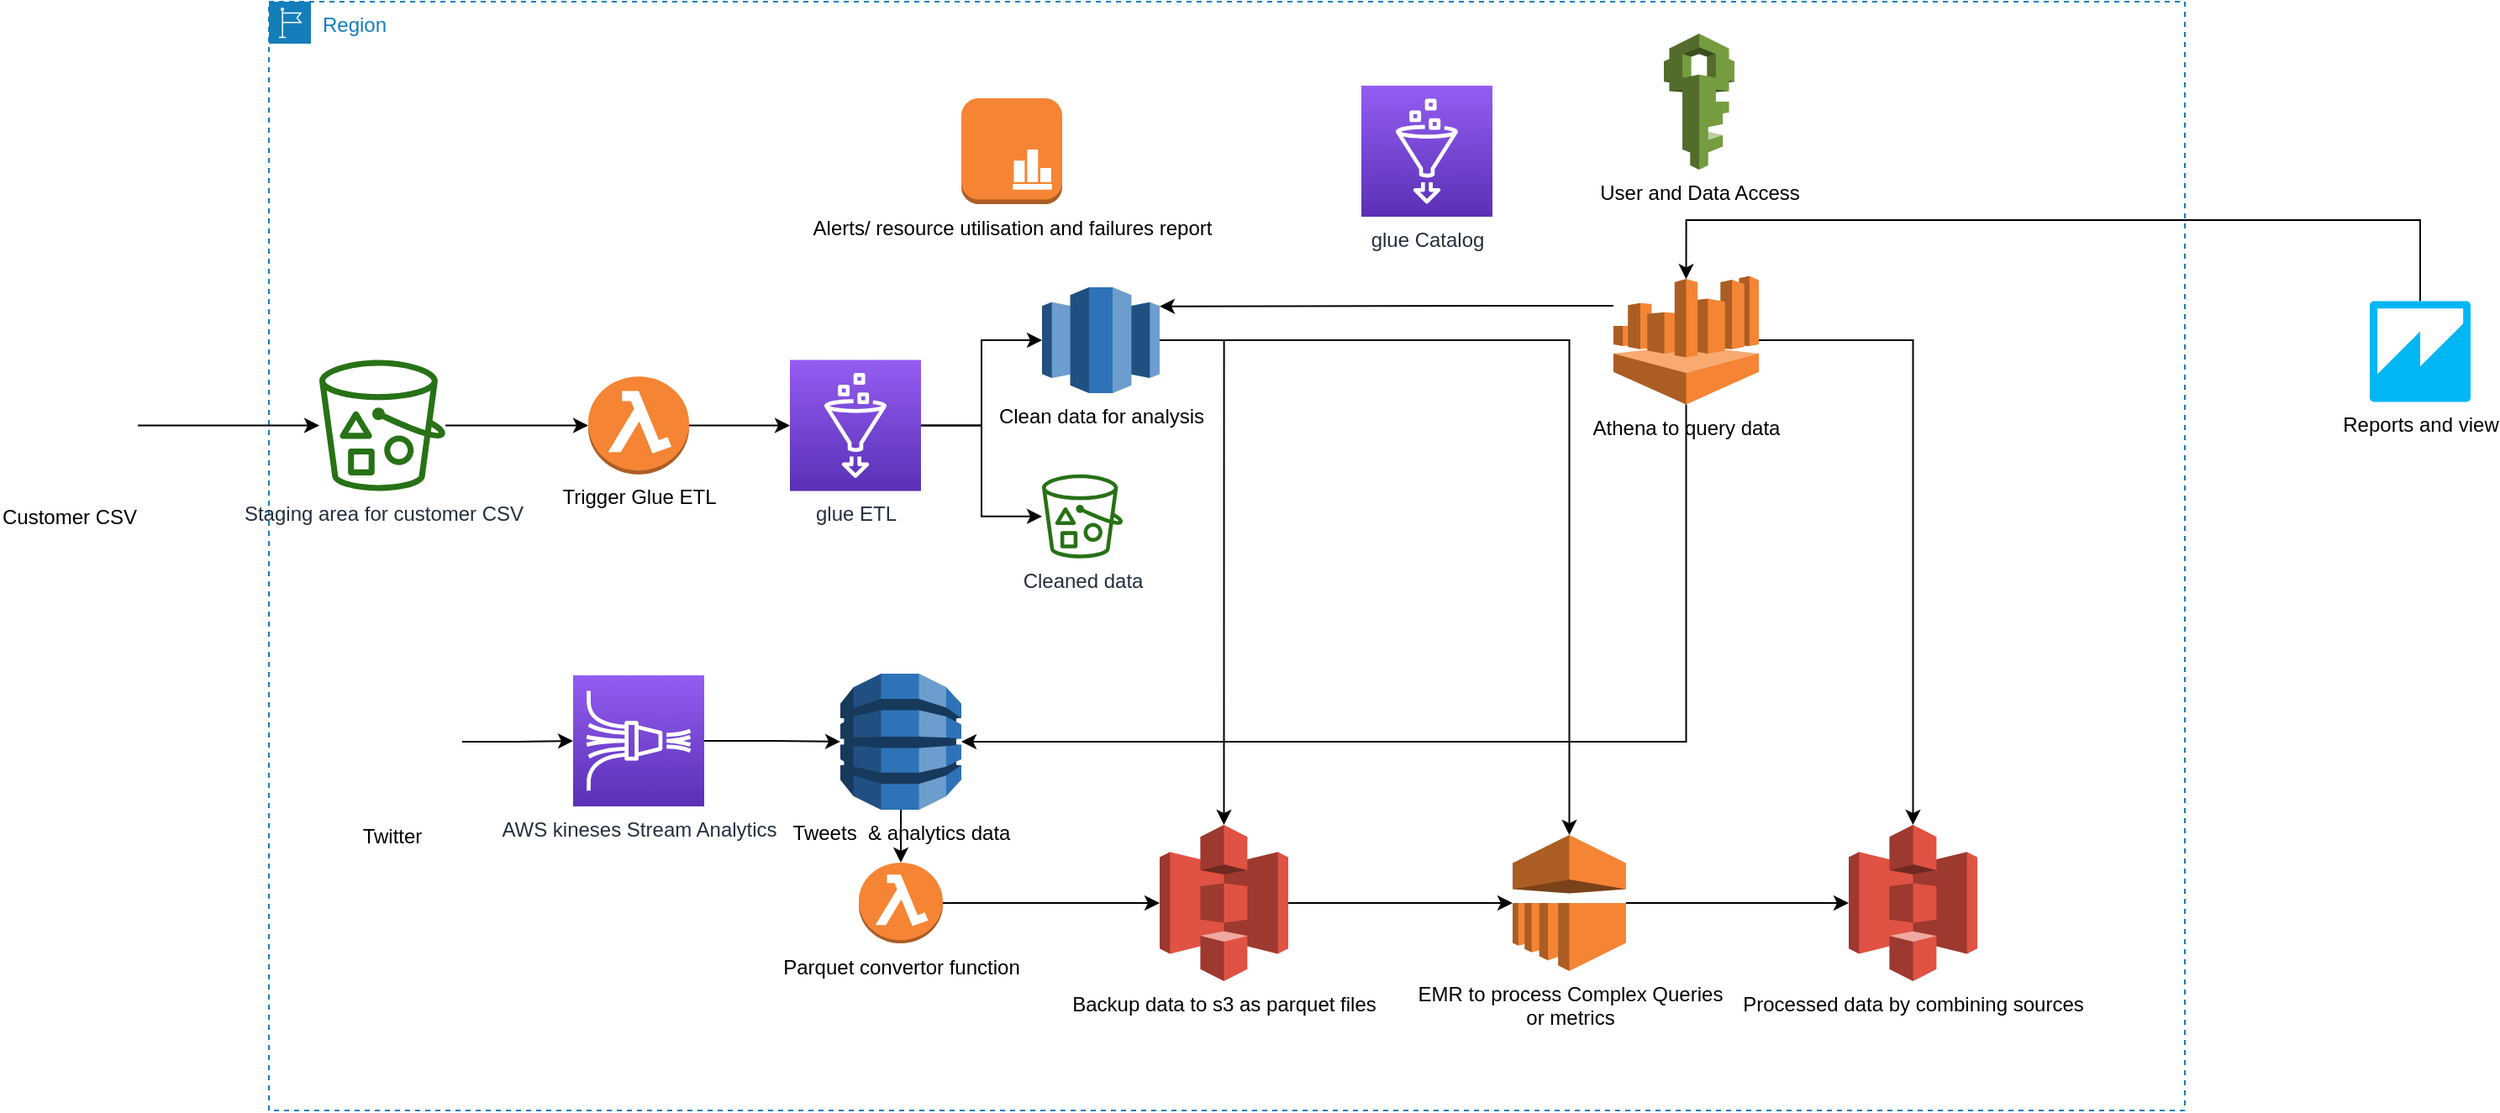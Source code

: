 <mxfile version="14.9.4" type="github" pages="2"><diagram id="NW9AhERh2ztnpeBotnrV" name="Page-1"><mxGraphModel dx="1665" dy="435" grid="1" gridSize="10" guides="1" tooltips="1" connect="1" arrows="1" fold="1" page="1" pageScale="1" pageWidth="850" pageHeight="1100" math="0" shadow="0"><root><mxCell id="0"/><mxCell id="1" parent="0"/><mxCell id="eFyDAv0jGyJyqV5-8HHI-5" value="Region" style="points=[[0,0],[0.25,0],[0.5,0],[0.75,0],[1,0],[1,0.25],[1,0.5],[1,0.75],[1,1],[0.75,1],[0.5,1],[0.25,1],[0,1],[0,0.75],[0,0.5],[0,0.25]];outlineConnect=0;gradientColor=none;html=1;whiteSpace=wrap;fontSize=12;fontStyle=0;shape=mxgraph.aws4.group;grIcon=mxgraph.aws4.group_region;strokeColor=#147EBA;fillColor=none;verticalAlign=top;align=left;spacingLeft=30;fontColor=#147EBA;dashed=1;" parent="1" vertex="1"><mxGeometry x="-50" y="110" width="1140" height="660" as="geometry"/></mxCell><mxCell id="eFyDAv0jGyJyqV5-8HHI-15" style="edgeStyle=orthogonalEdgeStyle;rounded=0;orthogonalLoop=1;jettySize=auto;html=1;entryX=0.5;entryY=0;entryDx=0;entryDy=0;entryPerimeter=0;" parent="1" source="eFyDAv0jGyJyqV5-8HHI-1" target="eFyDAv0jGyJyqV5-8HHI-37" edge="1"><mxGeometry relative="1" as="geometry"><mxPoint x="533.75" y="600" as="targetPoint"/><Array as="points"><mxPoint x="518" y="312"/></Array></mxGeometry></mxCell><mxCell id="eFyDAv0jGyJyqV5-8HHI-27" style="edgeStyle=orthogonalEdgeStyle;rounded=0;orthogonalLoop=1;jettySize=auto;html=1;" parent="1" source="eFyDAv0jGyJyqV5-8HHI-1" target="eFyDAv0jGyJyqV5-8HHI-25" edge="1"><mxGeometry relative="1" as="geometry"/></mxCell><mxCell id="eFyDAv0jGyJyqV5-8HHI-1" value="Clean data for analysis" style="outlineConnect=0;dashed=0;verticalLabelPosition=bottom;verticalAlign=top;align=center;html=1;shape=mxgraph.aws3.redshift;fillColor=#2E73B8;gradientColor=none;" parent="1" vertex="1"><mxGeometry x="410" y="280" width="70" height="63" as="geometry"/></mxCell><mxCell id="eFyDAv0jGyJyqV5-8HHI-55" style="edgeStyle=orthogonalEdgeStyle;rounded=0;orthogonalLoop=1;jettySize=auto;html=1;" parent="1" source="eFyDAv0jGyJyqV5-8HHI-2" target="eFyDAv0jGyJyqV5-8HHI-54" edge="1"><mxGeometry relative="1" as="geometry"/></mxCell><mxCell id="eFyDAv0jGyJyqV5-8HHI-2" value="Trigger Glue ETL" style="outlineConnect=0;dashed=0;verticalLabelPosition=bottom;verticalAlign=top;align=center;html=1;shape=mxgraph.aws3.lambda_function;fillColor=#F58534;gradientColor=none;" parent="1" vertex="1"><mxGeometry x="140" y="333.13" width="60" height="58.25" as="geometry"/></mxCell><mxCell id="eFyDAv0jGyJyqV5-8HHI-6" style="edgeStyle=orthogonalEdgeStyle;rounded=0;orthogonalLoop=1;jettySize=auto;html=1;" parent="1" source="eFyDAv0jGyJyqV5-8HHI-48" target="eFyDAv0jGyJyqV5-8HHI-2" edge="1"><mxGeometry relative="1" as="geometry"><mxPoint x="250" y="480" as="targetPoint"/><mxPoint x="196.5" y="364.5" as="sourcePoint"/></mxGeometry></mxCell><mxCell id="eFyDAv0jGyJyqV5-8HHI-39" style="edgeStyle=orthogonalEdgeStyle;rounded=0;orthogonalLoop=1;jettySize=auto;html=1;entryX=0.5;entryY=0;entryDx=0;entryDy=0;entryPerimeter=0;" parent="1" source="eFyDAv0jGyJyqV5-8HHI-8" target="eFyDAv0jGyJyqV5-8HHI-38" edge="1"><mxGeometry relative="1" as="geometry"/></mxCell><mxCell id="eFyDAv0jGyJyqV5-8HHI-8" value="Tweets&amp;nbsp; &amp;amp; analytics data" style="outlineConnect=0;dashed=0;verticalLabelPosition=bottom;verticalAlign=top;align=center;html=1;shape=mxgraph.aws3.dynamo_db;fillColor=#2E73B8;gradientColor=none;" parent="1" vertex="1"><mxGeometry x="290" y="510" width="72" height="81" as="geometry"/></mxCell><mxCell id="eFyDAv0jGyJyqV5-8HHI-51" style="edgeStyle=orthogonalEdgeStyle;rounded=0;orthogonalLoop=1;jettySize=auto;html=1;" parent="1" source="eFyDAv0jGyJyqV5-8HHI-9" target="eFyDAv0jGyJyqV5-8HHI-8" edge="1"><mxGeometry relative="1" as="geometry"/></mxCell><mxCell id="eFyDAv0jGyJyqV5-8HHI-9" value="AWS kineses Stream Analytics" style="points=[[0,0,0],[0.25,0,0],[0.5,0,0],[0.75,0,0],[1,0,0],[0,1,0],[0.25,1,0],[0.5,1,0],[0.75,1,0],[1,1,0],[0,0.25,0],[0,0.5,0],[0,0.75,0],[1,0.25,0],[1,0.5,0],[1,0.75,0]];outlineConnect=0;fontColor=#232F3E;gradientColor=#945DF2;gradientDirection=north;fillColor=#5A30B5;strokeColor=#ffffff;dashed=0;verticalLabelPosition=bottom;verticalAlign=top;align=center;html=1;fontSize=12;fontStyle=0;aspect=fixed;shape=mxgraph.aws4.resourceIcon;resIcon=mxgraph.aws4.kinesis_data_firehose;" parent="1" vertex="1"><mxGeometry x="131" y="511" width="78" height="78" as="geometry"/></mxCell><mxCell id="eFyDAv0jGyJyqV5-8HHI-41" style="edgeStyle=orthogonalEdgeStyle;rounded=0;orthogonalLoop=1;jettySize=auto;html=1;entryX=1;entryY=0.18;entryDx=0;entryDy=0;entryPerimeter=0;" parent="1" source="eFyDAv0jGyJyqV5-8HHI-10" target="eFyDAv0jGyJyqV5-8HHI-1" edge="1"><mxGeometry relative="1" as="geometry"><Array as="points"><mxPoint x="680" y="291"/><mxPoint x="680" y="291"/></Array></mxGeometry></mxCell><mxCell id="eFyDAv0jGyJyqV5-8HHI-42" style="edgeStyle=orthogonalEdgeStyle;rounded=0;orthogonalLoop=1;jettySize=auto;html=1;entryX=1;entryY=0.5;entryDx=0;entryDy=0;entryPerimeter=0;" parent="1" source="eFyDAv0jGyJyqV5-8HHI-10" target="eFyDAv0jGyJyqV5-8HHI-8" edge="1"><mxGeometry relative="1" as="geometry"><mxPoint x="370" y="540" as="targetPoint"/><Array as="points"><mxPoint x="793" y="550"/></Array></mxGeometry></mxCell><mxCell id="eFyDAv0jGyJyqV5-8HHI-46" style="edgeStyle=orthogonalEdgeStyle;rounded=0;orthogonalLoop=1;jettySize=auto;html=1;" parent="1" source="eFyDAv0jGyJyqV5-8HHI-10" target="eFyDAv0jGyJyqV5-8HHI-45" edge="1"><mxGeometry relative="1" as="geometry"/></mxCell><mxCell id="eFyDAv0jGyJyqV5-8HHI-10" value="Athena to query data" style="outlineConnect=0;dashed=0;verticalLabelPosition=bottom;verticalAlign=top;align=center;html=1;shape=mxgraph.aws3.athena;fillColor=#F58534;gradientColor=none;" parent="1" vertex="1"><mxGeometry x="750" y="273.25" width="86.5" height="76.5" as="geometry"/></mxCell><mxCell id="eFyDAv0jGyJyqV5-8HHI-26" style="edgeStyle=orthogonalEdgeStyle;rounded=0;orthogonalLoop=1;jettySize=auto;html=1;entryX=0;entryY=0.5;entryDx=0;entryDy=0;entryPerimeter=0;exitX=1;exitY=0.5;exitDx=0;exitDy=0;exitPerimeter=0;" parent="1" source="eFyDAv0jGyJyqV5-8HHI-37" target="eFyDAv0jGyJyqV5-8HHI-25" edge="1"><mxGeometry relative="1" as="geometry"><mxPoint x="572" y="646.471" as="sourcePoint"/></mxGeometry></mxCell><mxCell id="eFyDAv0jGyJyqV5-8HHI-47" style="edgeStyle=orthogonalEdgeStyle;rounded=0;orthogonalLoop=1;jettySize=auto;html=1;entryX=0.5;entryY=0.025;entryDx=0;entryDy=0;entryPerimeter=0;" parent="1" source="eFyDAv0jGyJyqV5-8HHI-18" target="eFyDAv0jGyJyqV5-8HHI-10" edge="1"><mxGeometry relative="1" as="geometry"><Array as="points"><mxPoint x="793" y="240"/></Array></mxGeometry></mxCell><mxCell id="eFyDAv0jGyJyqV5-8HHI-18" value="Reports and view" style="outlineConnect=0;dashed=0;verticalLabelPosition=bottom;verticalAlign=top;align=center;html=1;shape=mxgraph.aws3.quicksight;fillColor=#00B7F4;gradientColor=none;" parent="1" vertex="1"><mxGeometry x="1200" y="288.25" width="60" height="60" as="geometry"/></mxCell><mxCell id="eFyDAv0jGyJyqV5-8HHI-20" value="glue Catalog" style="points=[[0,0,0],[0.25,0,0],[0.5,0,0],[0.75,0,0],[1,0,0],[0,1,0],[0.25,1,0],[0.5,1,0],[0.75,1,0],[1,1,0],[0,0.25,0],[0,0.5,0],[0,0.75,0],[1,0.25,0],[1,0.5,0],[1,0.75,0]];outlineConnect=0;fontColor=#232F3E;gradientColor=#945DF2;gradientDirection=north;fillColor=#5A30B5;strokeColor=#ffffff;dashed=0;verticalLabelPosition=bottom;verticalAlign=top;align=center;html=1;fontSize=12;fontStyle=0;aspect=fixed;shape=mxgraph.aws4.resourceIcon;resIcon=mxgraph.aws4.glue;" parent="1" vertex="1"><mxGeometry x="600" y="160" width="78" height="78" as="geometry"/></mxCell><mxCell id="eFyDAv0jGyJyqV5-8HHI-50" style="edgeStyle=orthogonalEdgeStyle;rounded=0;orthogonalLoop=1;jettySize=auto;html=1;" parent="1" source="eFyDAv0jGyJyqV5-8HHI-21" target="eFyDAv0jGyJyqV5-8HHI-9" edge="1"><mxGeometry relative="1" as="geometry"/></mxCell><mxCell id="eFyDAv0jGyJyqV5-8HHI-21" value="Twitter" style="shape=image;html=1;verticalAlign=top;verticalLabelPosition=bottom;labelBackgroundColor=#ffffff;imageAspect=0;aspect=fixed;image=https://cdn2.iconfinder.com/data/icons/social-media-2285/512/1_Twitter_colored_svg-128.png" parent="1" vertex="1"><mxGeometry x="-20" y="508" width="85" height="85" as="geometry"/></mxCell><mxCell id="eFyDAv0jGyJyqV5-8HHI-22" value="Alerts/ resource utilisation and failures report" style="outlineConnect=0;dashed=0;verticalLabelPosition=bottom;verticalAlign=top;align=center;html=1;shape=mxgraph.aws3.instance_with_cloudwatch;fillColor=#F58534;gradientColor=none;" parent="1" vertex="1"><mxGeometry x="362" y="167.5" width="60" height="63" as="geometry"/></mxCell><mxCell id="eFyDAv0jGyJyqV5-8HHI-44" style="edgeStyle=orthogonalEdgeStyle;rounded=0;orthogonalLoop=1;jettySize=auto;html=1;" parent="1" source="eFyDAv0jGyJyqV5-8HHI-25" target="eFyDAv0jGyJyqV5-8HHI-45" edge="1"><mxGeometry relative="1" as="geometry"><mxPoint x="810.0" y="630.5" as="targetPoint"/></mxGeometry></mxCell><mxCell id="eFyDAv0jGyJyqV5-8HHI-25" value="&lt;div&gt;EMR to process Complex Queries &lt;br&gt;&lt;/div&gt;&lt;div&gt;or metrics&lt;br&gt;&lt;/div&gt;" style="outlineConnect=0;dashed=0;verticalLabelPosition=bottom;verticalAlign=top;align=center;html=1;shape=mxgraph.aws3.emr;fillColor=#F58534;gradientColor=none;" parent="1" vertex="1"><mxGeometry x="690" y="606" width="67.5" height="81" as="geometry"/></mxCell><mxCell id="eFyDAv0jGyJyqV5-8HHI-34" value="Cleaned data" style="outlineConnect=0;fontColor=#232F3E;gradientColor=none;fillColor=#277116;strokeColor=none;dashed=0;verticalLabelPosition=bottom;verticalAlign=top;align=center;html=1;fontSize=12;fontStyle=0;aspect=fixed;pointerEvents=1;shape=mxgraph.aws4.bucket_with_objects;" parent="1" vertex="1"><mxGeometry x="410" y="391.38" width="48.08" height="50" as="geometry"/></mxCell><mxCell id="eFyDAv0jGyJyqV5-8HHI-37" value="Backup data to s3 as parquet files" style="outlineConnect=0;dashed=0;verticalLabelPosition=bottom;verticalAlign=top;align=center;html=1;shape=mxgraph.aws3.s3;fillColor=#E05243;gradientColor=none;" parent="1" vertex="1"><mxGeometry x="480" y="600" width="76.5" height="93" as="geometry"/></mxCell><mxCell id="eFyDAv0jGyJyqV5-8HHI-40" style="edgeStyle=orthogonalEdgeStyle;rounded=0;orthogonalLoop=1;jettySize=auto;html=1;entryX=0;entryY=0.5;entryDx=0;entryDy=0;entryPerimeter=0;" parent="1" source="eFyDAv0jGyJyqV5-8HHI-38" target="eFyDAv0jGyJyqV5-8HHI-37" edge="1"><mxGeometry relative="1" as="geometry"/></mxCell><mxCell id="eFyDAv0jGyJyqV5-8HHI-38" value="Parquet convertor function" style="outlineConnect=0;dashed=0;verticalLabelPosition=bottom;verticalAlign=top;align=center;html=1;shape=mxgraph.aws3.lambda_function;fillColor=#F58534;gradientColor=none;" parent="1" vertex="1"><mxGeometry x="301" y="622.5" width="50" height="48" as="geometry"/></mxCell><mxCell id="eFyDAv0jGyJyqV5-8HHI-45" value="Processed data by combining sources" style="outlineConnect=0;dashed=0;verticalLabelPosition=bottom;verticalAlign=top;align=center;html=1;shape=mxgraph.aws3.s3;fillColor=#E05243;gradientColor=none;" parent="1" vertex="1"><mxGeometry x="890" y="600" width="76.5" height="93" as="geometry"/></mxCell><mxCell id="eFyDAv0jGyJyqV5-8HHI-48" value="Staging area for customer CSV" style="outlineConnect=0;fontColor=#232F3E;gradientColor=none;fillColor=#277116;strokeColor=none;dashed=0;verticalLabelPosition=bottom;verticalAlign=top;align=center;html=1;fontSize=12;fontStyle=0;aspect=fixed;pointerEvents=1;shape=mxgraph.aws4.bucket_with_objects;" parent="1" vertex="1"><mxGeometry x="-20" y="323.25" width="75" height="78" as="geometry"/></mxCell><mxCell id="eFyDAv0jGyJyqV5-8HHI-53" style="edgeStyle=orthogonalEdgeStyle;rounded=0;orthogonalLoop=1;jettySize=auto;html=1;" parent="1" source="eFyDAv0jGyJyqV5-8HHI-52" target="eFyDAv0jGyJyqV5-8HHI-48" edge="1"><mxGeometry relative="1" as="geometry"/></mxCell><mxCell id="eFyDAv0jGyJyqV5-8HHI-52" value="Customer CSV" style="shape=image;html=1;verticalAlign=top;verticalLabelPosition=bottom;labelBackgroundColor=#ffffff;imageAspect=0;aspect=fixed;image=https://cdn3.iconfinder.com/data/icons/file-extension-vol-1/48/csv_file_database_extension_data-128.png" parent="1" vertex="1"><mxGeometry x="-210" y="321.25" width="82" height="82" as="geometry"/></mxCell><mxCell id="eFyDAv0jGyJyqV5-8HHI-56" style="edgeStyle=orthogonalEdgeStyle;rounded=0;orthogonalLoop=1;jettySize=auto;html=1;" parent="1" source="eFyDAv0jGyJyqV5-8HHI-54" target="eFyDAv0jGyJyqV5-8HHI-34" edge="1"><mxGeometry relative="1" as="geometry"/></mxCell><mxCell id="eFyDAv0jGyJyqV5-8HHI-57" style="edgeStyle=orthogonalEdgeStyle;rounded=0;orthogonalLoop=1;jettySize=auto;html=1;" parent="1" source="eFyDAv0jGyJyqV5-8HHI-54" target="eFyDAv0jGyJyqV5-8HHI-1" edge="1"><mxGeometry relative="1" as="geometry"/></mxCell><mxCell id="eFyDAv0jGyJyqV5-8HHI-54" value="glue ETL" style="points=[[0,0,0],[0.25,0,0],[0.5,0,0],[0.75,0,0],[1,0,0],[0,1,0],[0.25,1,0],[0.5,1,0],[0.75,1,0],[1,1,0],[0,0.25,0],[0,0.5,0],[0,0.75,0],[1,0.25,0],[1,0.5,0],[1,0.75,0]];outlineConnect=0;fontColor=#232F3E;gradientColor=#945DF2;gradientDirection=north;fillColor=#5A30B5;strokeColor=#ffffff;dashed=0;verticalLabelPosition=bottom;verticalAlign=top;align=center;html=1;fontSize=12;fontStyle=0;aspect=fixed;shape=mxgraph.aws4.resourceIcon;resIcon=mxgraph.aws4.glue;" parent="1" vertex="1"><mxGeometry x="260" y="323.26" width="78" height="78" as="geometry"/></mxCell><mxCell id="eFyDAv0jGyJyqV5-8HHI-58" value="User and Data Access" style="outlineConnect=0;dashed=0;verticalLabelPosition=bottom;verticalAlign=top;align=center;html=1;shape=mxgraph.aws3.iam;fillColor=#759C3E;gradientColor=none;" parent="1" vertex="1"><mxGeometry x="780" y="129" width="42" height="81" as="geometry"/></mxCell></root></mxGraphModel></diagram><diagram id="FSP5XqT-MrA7CP73ckvl" name="Page-2"><mxGraphModel dx="2276" dy="762" grid="1" gridSize="10" guides="1" tooltips="1" connect="1" arrows="1" fold="1" page="1" pageScale="1" pageWidth="850" pageHeight="1100" math="0" shadow="0"><root><mxCell id="3KqMSS6jKMSm7jNM6_PR-0"/><mxCell id="3KqMSS6jKMSm7jNM6_PR-1" parent="3KqMSS6jKMSm7jNM6_PR-0"/><mxCell id="9pkG2kyiolMOH6NN0UvW-0" value="Region" style="points=[[0,0],[0.25,0],[0.5,0],[0.75,0],[1,0],[1,0.25],[1,0.5],[1,0.75],[1,1],[0.75,1],[0.5,1],[0.25,1],[0,1],[0,0.75],[0,0.5],[0,0.25]];outlineConnect=0;gradientColor=none;html=1;whiteSpace=wrap;fontSize=12;fontStyle=0;shape=mxgraph.aws4.group;grIcon=mxgraph.aws4.group_region;strokeColor=#147EBA;fillColor=none;verticalAlign=top;align=left;spacingLeft=30;fontColor=#147EBA;dashed=1;" vertex="1" parent="3KqMSS6jKMSm7jNM6_PR-1"><mxGeometry x="-50" y="120" width="1140" height="660" as="geometry"/></mxCell><mxCell id="9pkG2kyiolMOH6NN0UvW-1" style="edgeStyle=orthogonalEdgeStyle;rounded=0;orthogonalLoop=1;jettySize=auto;html=1;entryX=0.5;entryY=0;entryDx=0;entryDy=0;entryPerimeter=0;" edge="1" parent="3KqMSS6jKMSm7jNM6_PR-1" source="9pkG2kyiolMOH6NN0UvW-3" target="9pkG2kyiolMOH6NN0UvW-25"><mxGeometry relative="1" as="geometry"><mxPoint x="533.75" y="600" as="targetPoint"/><Array as="points"><mxPoint x="518" y="312"/></Array></mxGeometry></mxCell><mxCell id="9pkG2kyiolMOH6NN0UvW-2" style="edgeStyle=orthogonalEdgeStyle;rounded=0;orthogonalLoop=1;jettySize=auto;html=1;" edge="1" parent="3KqMSS6jKMSm7jNM6_PR-1" source="9pkG2kyiolMOH6NN0UvW-3" target="9pkG2kyiolMOH6NN0UvW-23"><mxGeometry relative="1" as="geometry"/></mxCell><mxCell id="9pkG2kyiolMOH6NN0UvW-3" value="Clean data for analysis" style="outlineConnect=0;dashed=0;verticalLabelPosition=bottom;verticalAlign=top;align=center;html=1;shape=mxgraph.aws3.redshift;fillColor=#2E73B8;gradientColor=none;" vertex="1" parent="3KqMSS6jKMSm7jNM6_PR-1"><mxGeometry x="410" y="280" width="70" height="63" as="geometry"/></mxCell><mxCell id="9pkG2kyiolMOH6NN0UvW-4" style="edgeStyle=orthogonalEdgeStyle;rounded=0;orthogonalLoop=1;jettySize=auto;html=1;" edge="1" parent="3KqMSS6jKMSm7jNM6_PR-1" source="9pkG2kyiolMOH6NN0UvW-5" target="9pkG2kyiolMOH6NN0UvW-34"><mxGeometry relative="1" as="geometry"/></mxCell><mxCell id="9pkG2kyiolMOH6NN0UvW-5" value="Trigger Glue ETL" style="outlineConnect=0;dashed=0;verticalLabelPosition=bottom;verticalAlign=top;align=center;html=1;shape=mxgraph.aws3.lambda_function;fillColor=#F58534;gradientColor=none;" vertex="1" parent="3KqMSS6jKMSm7jNM6_PR-1"><mxGeometry x="140" y="333.13" width="60" height="58.25" as="geometry"/></mxCell><mxCell id="9pkG2kyiolMOH6NN0UvW-6" style="edgeStyle=orthogonalEdgeStyle;rounded=0;orthogonalLoop=1;jettySize=auto;html=1;" edge="1" parent="3KqMSS6jKMSm7jNM6_PR-1" source="9pkG2kyiolMOH6NN0UvW-29" target="9pkG2kyiolMOH6NN0UvW-5"><mxGeometry relative="1" as="geometry"><mxPoint x="250" y="480" as="targetPoint"/><mxPoint x="196.5" y="364.5" as="sourcePoint"/></mxGeometry></mxCell><mxCell id="9pkG2kyiolMOH6NN0UvW-7" style="edgeStyle=orthogonalEdgeStyle;rounded=0;orthogonalLoop=1;jettySize=auto;html=1;entryX=0.5;entryY=0;entryDx=0;entryDy=0;entryPerimeter=0;" edge="1" parent="3KqMSS6jKMSm7jNM6_PR-1" source="9pkG2kyiolMOH6NN0UvW-8" target="9pkG2kyiolMOH6NN0UvW-27"><mxGeometry relative="1" as="geometry"/></mxCell><mxCell id="9pkG2kyiolMOH6NN0UvW-8" value="Tweets&amp;nbsp; &amp;amp; analytics data" style="outlineConnect=0;dashed=0;verticalLabelPosition=bottom;verticalAlign=top;align=center;html=1;shape=mxgraph.aws3.dynamo_db;fillColor=#2E73B8;gradientColor=none;" vertex="1" parent="3KqMSS6jKMSm7jNM6_PR-1"><mxGeometry x="290" y="510" width="72" height="81" as="geometry"/></mxCell><mxCell id="9pkG2kyiolMOH6NN0UvW-9" style="edgeStyle=orthogonalEdgeStyle;rounded=0;orthogonalLoop=1;jettySize=auto;html=1;" edge="1" parent="3KqMSS6jKMSm7jNM6_PR-1" source="9pkG2kyiolMOH6NN0UvW-10" target="9pkG2kyiolMOH6NN0UvW-8"><mxGeometry relative="1" as="geometry"/></mxCell><mxCell id="9pkG2kyiolMOH6NN0UvW-10" value="AWS kineses Stream Analytics" style="points=[[0,0,0],[0.25,0,0],[0.5,0,0],[0.75,0,0],[1,0,0],[0,1,0],[0.25,1,0],[0.5,1,0],[0.75,1,0],[1,1,0],[0,0.25,0],[0,0.5,0],[0,0.75,0],[1,0.25,0],[1,0.5,0],[1,0.75,0]];outlineConnect=0;fontColor=#232F3E;gradientColor=#945DF2;gradientDirection=north;fillColor=#5A30B5;strokeColor=#ffffff;dashed=0;verticalLabelPosition=bottom;verticalAlign=top;align=center;html=1;fontSize=12;fontStyle=0;aspect=fixed;shape=mxgraph.aws4.resourceIcon;resIcon=mxgraph.aws4.kinesis_data_firehose;" vertex="1" parent="3KqMSS6jKMSm7jNM6_PR-1"><mxGeometry x="131" y="511" width="78" height="78" as="geometry"/></mxCell><mxCell id="9pkG2kyiolMOH6NN0UvW-11" style="edgeStyle=orthogonalEdgeStyle;rounded=0;orthogonalLoop=1;jettySize=auto;html=1;entryX=1;entryY=0.18;entryDx=0;entryDy=0;entryPerimeter=0;" edge="1" parent="3KqMSS6jKMSm7jNM6_PR-1" source="9pkG2kyiolMOH6NN0UvW-14" target="9pkG2kyiolMOH6NN0UvW-3"><mxGeometry relative="1" as="geometry"/></mxCell><mxCell id="9pkG2kyiolMOH6NN0UvW-12" style="edgeStyle=orthogonalEdgeStyle;rounded=0;orthogonalLoop=1;jettySize=auto;html=1;entryX=1;entryY=0.5;entryDx=0;entryDy=0;entryPerimeter=0;" edge="1" parent="3KqMSS6jKMSm7jNM6_PR-1" source="9pkG2kyiolMOH6NN0UvW-14" target="9pkG2kyiolMOH6NN0UvW-8"><mxGeometry relative="1" as="geometry"><mxPoint x="370" y="540" as="targetPoint"/><Array as="points"><mxPoint x="793" y="550"/></Array></mxGeometry></mxCell><mxCell id="9pkG2kyiolMOH6NN0UvW-13" style="edgeStyle=orthogonalEdgeStyle;rounded=0;orthogonalLoop=1;jettySize=auto;html=1;" edge="1" parent="3KqMSS6jKMSm7jNM6_PR-1" source="9pkG2kyiolMOH6NN0UvW-14" target="9pkG2kyiolMOH6NN0UvW-28"><mxGeometry relative="1" as="geometry"/></mxCell><mxCell id="9pkG2kyiolMOH6NN0UvW-14" value="Athena to query data" style="outlineConnect=0;dashed=0;verticalLabelPosition=bottom;verticalAlign=top;align=center;html=1;shape=mxgraph.aws3.athena;fillColor=#F58534;gradientColor=none;" vertex="1" parent="3KqMSS6jKMSm7jNM6_PR-1"><mxGeometry x="750" y="280" width="86.5" height="76.5" as="geometry"/></mxCell><mxCell id="9pkG2kyiolMOH6NN0UvW-15" style="edgeStyle=orthogonalEdgeStyle;rounded=0;orthogonalLoop=1;jettySize=auto;html=1;entryX=0;entryY=0.5;entryDx=0;entryDy=0;entryPerimeter=0;exitX=1;exitY=0.5;exitDx=0;exitDy=0;exitPerimeter=0;" edge="1" parent="3KqMSS6jKMSm7jNM6_PR-1" source="9pkG2kyiolMOH6NN0UvW-25" target="9pkG2kyiolMOH6NN0UvW-23"><mxGeometry relative="1" as="geometry"><mxPoint x="572" y="646.471" as="sourcePoint"/></mxGeometry></mxCell><mxCell id="9pkG2kyiolMOH6NN0UvW-16" style="edgeStyle=orthogonalEdgeStyle;rounded=0;orthogonalLoop=1;jettySize=auto;html=1;entryX=0.5;entryY=0.025;entryDx=0;entryDy=0;entryPerimeter=0;" edge="1" parent="3KqMSS6jKMSm7jNM6_PR-1" source="9pkG2kyiolMOH6NN0UvW-17" target="9pkG2kyiolMOH6NN0UvW-14"><mxGeometry relative="1" as="geometry"><Array as="points"><mxPoint x="793" y="240"/></Array></mxGeometry></mxCell><mxCell id="9pkG2kyiolMOH6NN0UvW-17" value="Reports and view" style="outlineConnect=0;dashed=0;verticalLabelPosition=bottom;verticalAlign=top;align=center;html=1;shape=mxgraph.aws3.quicksight;fillColor=#00B7F4;gradientColor=none;" vertex="1" parent="3KqMSS6jKMSm7jNM6_PR-1"><mxGeometry x="1200" y="288.25" width="60" height="60" as="geometry"/></mxCell><mxCell id="9pkG2kyiolMOH6NN0UvW-18" value="glue Catalog" style="points=[[0,0,0],[0.25,0,0],[0.5,0,0],[0.75,0,0],[1,0,0],[0,1,0],[0.25,1,0],[0.5,1,0],[0.75,1,0],[1,1,0],[0,0.25,0],[0,0.5,0],[0,0.75,0],[1,0.25,0],[1,0.5,0],[1,0.75,0]];outlineConnect=0;fontColor=#232F3E;gradientColor=#945DF2;gradientDirection=north;fillColor=#5A30B5;strokeColor=#ffffff;dashed=0;verticalLabelPosition=bottom;verticalAlign=top;align=center;html=1;fontSize=12;fontStyle=0;aspect=fixed;shape=mxgraph.aws4.resourceIcon;resIcon=mxgraph.aws4.glue;" vertex="1" parent="3KqMSS6jKMSm7jNM6_PR-1"><mxGeometry x="600" y="160" width="78" height="78" as="geometry"/></mxCell><mxCell id="9pkG2kyiolMOH6NN0UvW-19" style="edgeStyle=orthogonalEdgeStyle;rounded=0;orthogonalLoop=1;jettySize=auto;html=1;" edge="1" parent="3KqMSS6jKMSm7jNM6_PR-1" source="9pkG2kyiolMOH6NN0UvW-20" target="9pkG2kyiolMOH6NN0UvW-10"><mxGeometry relative="1" as="geometry"/></mxCell><mxCell id="9pkG2kyiolMOH6NN0UvW-20" value="Twitter" style="shape=image;html=1;verticalAlign=top;verticalLabelPosition=bottom;labelBackgroundColor=#ffffff;imageAspect=0;aspect=fixed;image=https://cdn2.iconfinder.com/data/icons/social-media-2285/512/1_Twitter_colored_svg-128.png" vertex="1" parent="3KqMSS6jKMSm7jNM6_PR-1"><mxGeometry x="-20" y="508" width="85" height="85" as="geometry"/></mxCell><mxCell id="9pkG2kyiolMOH6NN0UvW-21" value="Alerts/ resource utilisation and failures report" style="outlineConnect=0;dashed=0;verticalLabelPosition=bottom;verticalAlign=top;align=center;html=1;shape=mxgraph.aws3.instance_with_cloudwatch;fillColor=#F58534;gradientColor=none;" vertex="1" parent="3KqMSS6jKMSm7jNM6_PR-1"><mxGeometry x="362" y="167.5" width="60" height="63" as="geometry"/></mxCell><mxCell id="9pkG2kyiolMOH6NN0UvW-22" style="edgeStyle=orthogonalEdgeStyle;rounded=0;orthogonalLoop=1;jettySize=auto;html=1;" edge="1" parent="3KqMSS6jKMSm7jNM6_PR-1" source="9pkG2kyiolMOH6NN0UvW-23" target="9pkG2kyiolMOH6NN0UvW-28"><mxGeometry relative="1" as="geometry"><mxPoint x="810.0" y="630.5" as="targetPoint"/></mxGeometry></mxCell><mxCell id="9pkG2kyiolMOH6NN0UvW-23" value="&lt;div&gt;EMR to process Complex Queries &lt;br&gt;&lt;/div&gt;&lt;div&gt;or metrics&lt;br&gt;&lt;/div&gt;" style="outlineConnect=0;dashed=0;verticalLabelPosition=bottom;verticalAlign=top;align=center;html=1;shape=mxgraph.aws3.emr;fillColor=#F58534;gradientColor=none;" vertex="1" parent="3KqMSS6jKMSm7jNM6_PR-1"><mxGeometry x="690" y="606" width="67.5" height="81" as="geometry"/></mxCell><mxCell id="9pkG2kyiolMOH6NN0UvW-24" value="Cleaned data" style="outlineConnect=0;fontColor=#232F3E;gradientColor=none;fillColor=#277116;strokeColor=none;dashed=0;verticalLabelPosition=bottom;verticalAlign=top;align=center;html=1;fontSize=12;fontStyle=0;aspect=fixed;pointerEvents=1;shape=mxgraph.aws4.bucket_with_objects;" vertex="1" parent="3KqMSS6jKMSm7jNM6_PR-1"><mxGeometry x="410" y="391.38" width="48.08" height="50" as="geometry"/></mxCell><mxCell id="9pkG2kyiolMOH6NN0UvW-25" value="Backup data to s3 as parquet files" style="outlineConnect=0;dashed=0;verticalLabelPosition=bottom;verticalAlign=top;align=center;html=1;shape=mxgraph.aws3.s3;fillColor=#E05243;gradientColor=none;" vertex="1" parent="3KqMSS6jKMSm7jNM6_PR-1"><mxGeometry x="480" y="600" width="76.5" height="93" as="geometry"/></mxCell><mxCell id="9pkG2kyiolMOH6NN0UvW-26" style="edgeStyle=orthogonalEdgeStyle;rounded=0;orthogonalLoop=1;jettySize=auto;html=1;entryX=0;entryY=0.5;entryDx=0;entryDy=0;entryPerimeter=0;" edge="1" parent="3KqMSS6jKMSm7jNM6_PR-1" source="9pkG2kyiolMOH6NN0UvW-27" target="9pkG2kyiolMOH6NN0UvW-25"><mxGeometry relative="1" as="geometry"/></mxCell><mxCell id="9pkG2kyiolMOH6NN0UvW-27" value="Parquet convertor function" style="outlineConnect=0;dashed=0;verticalLabelPosition=bottom;verticalAlign=top;align=center;html=1;shape=mxgraph.aws3.lambda_function;fillColor=#F58534;gradientColor=none;" vertex="1" parent="3KqMSS6jKMSm7jNM6_PR-1"><mxGeometry x="301" y="622.5" width="50" height="48" as="geometry"/></mxCell><mxCell id="9pkG2kyiolMOH6NN0UvW-28" value="Processed data by combining sources" style="outlineConnect=0;dashed=0;verticalLabelPosition=bottom;verticalAlign=top;align=center;html=1;shape=mxgraph.aws3.s3;fillColor=#E05243;gradientColor=none;" vertex="1" parent="3KqMSS6jKMSm7jNM6_PR-1"><mxGeometry x="890" y="600" width="76.5" height="93" as="geometry"/></mxCell><mxCell id="9pkG2kyiolMOH6NN0UvW-29" value="Staging area for customer CSV" style="outlineConnect=0;fontColor=#232F3E;gradientColor=none;fillColor=#277116;strokeColor=none;dashed=0;verticalLabelPosition=bottom;verticalAlign=top;align=center;html=1;fontSize=12;fontStyle=0;aspect=fixed;pointerEvents=1;shape=mxgraph.aws4.bucket_with_objects;" vertex="1" parent="3KqMSS6jKMSm7jNM6_PR-1"><mxGeometry x="-20" y="323.25" width="75" height="78" as="geometry"/></mxCell><mxCell id="9pkG2kyiolMOH6NN0UvW-30" style="edgeStyle=orthogonalEdgeStyle;rounded=0;orthogonalLoop=1;jettySize=auto;html=1;" edge="1" parent="3KqMSS6jKMSm7jNM6_PR-1" source="9pkG2kyiolMOH6NN0UvW-31" target="9pkG2kyiolMOH6NN0UvW-29"><mxGeometry relative="1" as="geometry"/></mxCell><mxCell id="9pkG2kyiolMOH6NN0UvW-31" value="Customer CSV" style="shape=image;html=1;verticalAlign=top;verticalLabelPosition=bottom;labelBackgroundColor=#ffffff;imageAspect=0;aspect=fixed;image=https://cdn3.iconfinder.com/data/icons/file-extension-vol-1/48/csv_file_database_extension_data-128.png" vertex="1" parent="3KqMSS6jKMSm7jNM6_PR-1"><mxGeometry x="-210" y="321.25" width="82" height="82" as="geometry"/></mxCell><mxCell id="9pkG2kyiolMOH6NN0UvW-32" style="edgeStyle=orthogonalEdgeStyle;rounded=0;orthogonalLoop=1;jettySize=auto;html=1;" edge="1" parent="3KqMSS6jKMSm7jNM6_PR-1" source="9pkG2kyiolMOH6NN0UvW-34" target="9pkG2kyiolMOH6NN0UvW-24"><mxGeometry relative="1" as="geometry"/></mxCell><mxCell id="9pkG2kyiolMOH6NN0UvW-33" style="edgeStyle=orthogonalEdgeStyle;rounded=0;orthogonalLoop=1;jettySize=auto;html=1;" edge="1" parent="3KqMSS6jKMSm7jNM6_PR-1" source="9pkG2kyiolMOH6NN0UvW-34" target="9pkG2kyiolMOH6NN0UvW-3"><mxGeometry relative="1" as="geometry"/></mxCell><mxCell id="9pkG2kyiolMOH6NN0UvW-34" value="glue ETL" style="points=[[0,0,0],[0.25,0,0],[0.5,0,0],[0.75,0,0],[1,0,0],[0,1,0],[0.25,1,0],[0.5,1,0],[0.75,1,0],[1,1,0],[0,0.25,0],[0,0.5,0],[0,0.75,0],[1,0.25,0],[1,0.5,0],[1,0.75,0]];outlineConnect=0;fontColor=#232F3E;gradientColor=#945DF2;gradientDirection=north;fillColor=#5A30B5;strokeColor=#ffffff;dashed=0;verticalLabelPosition=bottom;verticalAlign=top;align=center;html=1;fontSize=12;fontStyle=0;aspect=fixed;shape=mxgraph.aws4.resourceIcon;resIcon=mxgraph.aws4.glue;" vertex="1" parent="3KqMSS6jKMSm7jNM6_PR-1"><mxGeometry x="260" y="323.26" width="78" height="78" as="geometry"/></mxCell><mxCell id="9pkG2kyiolMOH6NN0UvW-35" value="User and Data Access" style="outlineConnect=0;dashed=0;verticalLabelPosition=bottom;verticalAlign=top;align=center;html=1;shape=mxgraph.aws3.iam;fillColor=#759C3E;gradientColor=none;" vertex="1" parent="3KqMSS6jKMSm7jNM6_PR-1"><mxGeometry x="780" y="129" width="42" height="81" as="geometry"/></mxCell></root></mxGraphModel></diagram></mxfile>